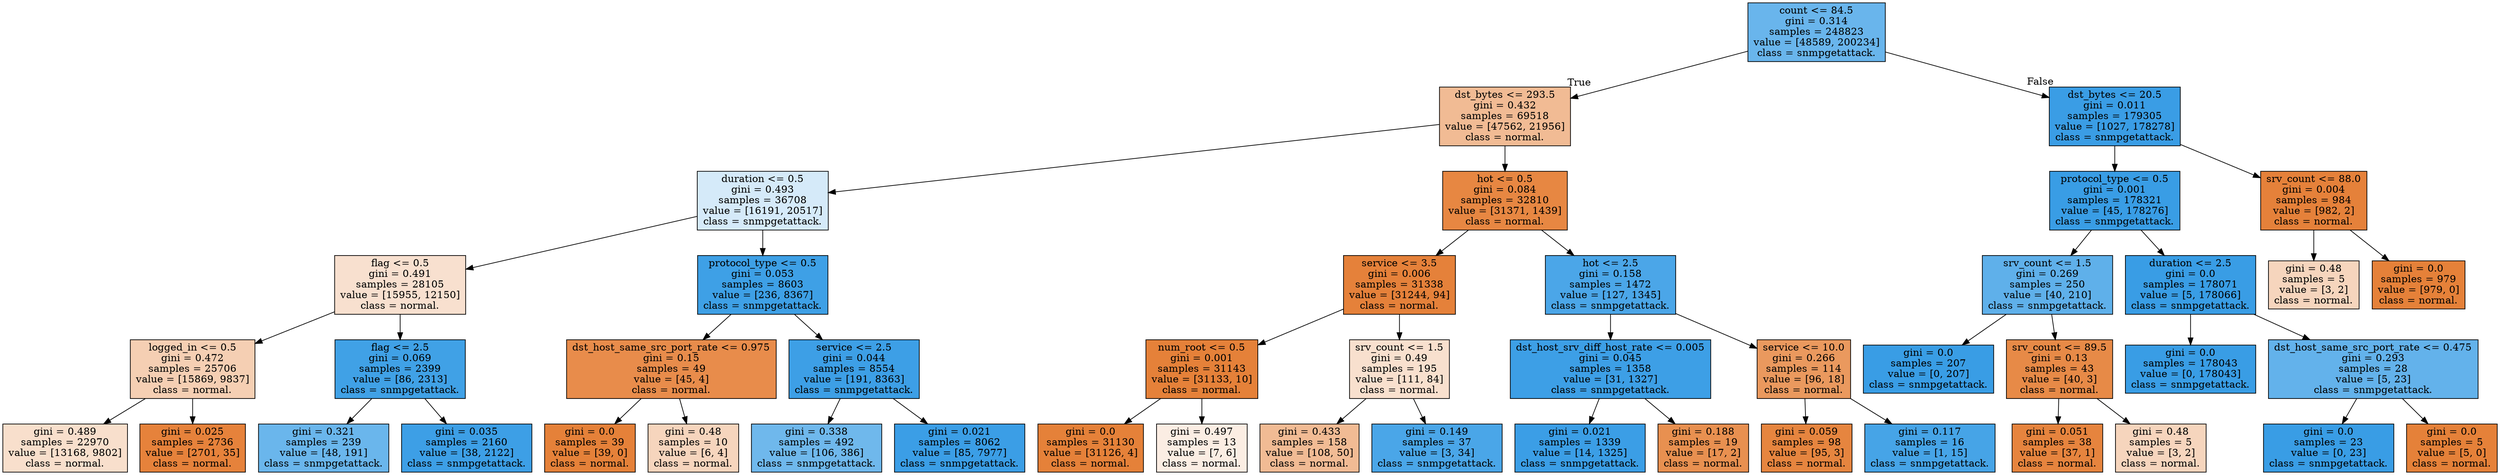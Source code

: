 digraph Tree {
node [shape=box, style="filled", color="black"] ;
0 [label="count <= 84.5\ngini = 0.314\nsamples = 248823\nvalue = [48589, 200234]\nclass = snmpgetattack.", fillcolor="#399de5c1"] ;
1 [label="dst_bytes <= 293.5\ngini = 0.432\nsamples = 69518\nvalue = [47562, 21956]\nclass = normal.", fillcolor="#e5813989"] ;
0 -> 1 [labeldistance=2.5, labelangle=45, headlabel="True"] ;
2 [label="duration <= 0.5\ngini = 0.493\nsamples = 36708\nvalue = [16191, 20517]\nclass = snmpgetattack.", fillcolor="#399de536"] ;
1 -> 2 ;
3 [label="flag <= 0.5\ngini = 0.491\nsamples = 28105\nvalue = [15955, 12150]\nclass = normal.", fillcolor="#e581393d"] ;
2 -> 3 ;
4 [label="logged_in <= 0.5\ngini = 0.472\nsamples = 25706\nvalue = [15869, 9837]\nclass = normal.", fillcolor="#e5813961"] ;
3 -> 4 ;
5 [label="gini = 0.489\nsamples = 22970\nvalue = [13168, 9802]\nclass = normal.", fillcolor="#e5813941"] ;
4 -> 5 ;
6 [label="gini = 0.025\nsamples = 2736\nvalue = [2701, 35]\nclass = normal.", fillcolor="#e58139fc"] ;
4 -> 6 ;
7 [label="flag <= 2.5\ngini = 0.069\nsamples = 2399\nvalue = [86, 2313]\nclass = snmpgetattack.", fillcolor="#399de5f6"] ;
3 -> 7 ;
8 [label="gini = 0.321\nsamples = 239\nvalue = [48, 191]\nclass = snmpgetattack.", fillcolor="#399de5bf"] ;
7 -> 8 ;
9 [label="gini = 0.035\nsamples = 2160\nvalue = [38, 2122]\nclass = snmpgetattack.", fillcolor="#399de5fa"] ;
7 -> 9 ;
10 [label="protocol_type <= 0.5\ngini = 0.053\nsamples = 8603\nvalue = [236, 8367]\nclass = snmpgetattack.", fillcolor="#399de5f8"] ;
2 -> 10 ;
11 [label="dst_host_same_src_port_rate <= 0.975\ngini = 0.15\nsamples = 49\nvalue = [45, 4]\nclass = normal.", fillcolor="#e58139e8"] ;
10 -> 11 ;
12 [label="gini = 0.0\nsamples = 39\nvalue = [39, 0]\nclass = normal.", fillcolor="#e58139ff"] ;
11 -> 12 ;
13 [label="gini = 0.48\nsamples = 10\nvalue = [6, 4]\nclass = normal.", fillcolor="#e5813955"] ;
11 -> 13 ;
14 [label="service <= 2.5\ngini = 0.044\nsamples = 8554\nvalue = [191, 8363]\nclass = snmpgetattack.", fillcolor="#399de5f9"] ;
10 -> 14 ;
15 [label="gini = 0.338\nsamples = 492\nvalue = [106, 386]\nclass = snmpgetattack.", fillcolor="#399de5b9"] ;
14 -> 15 ;
16 [label="gini = 0.021\nsamples = 8062\nvalue = [85, 7977]\nclass = snmpgetattack.", fillcolor="#399de5fc"] ;
14 -> 16 ;
17 [label="hot <= 0.5\ngini = 0.084\nsamples = 32810\nvalue = [31371, 1439]\nclass = normal.", fillcolor="#e58139f3"] ;
1 -> 17 ;
18 [label="service <= 3.5\ngini = 0.006\nsamples = 31338\nvalue = [31244, 94]\nclass = normal.", fillcolor="#e58139fe"] ;
17 -> 18 ;
19 [label="num_root <= 0.5\ngini = 0.001\nsamples = 31143\nvalue = [31133, 10]\nclass = normal.", fillcolor="#e58139ff"] ;
18 -> 19 ;
20 [label="gini = 0.0\nsamples = 31130\nvalue = [31126, 4]\nclass = normal.", fillcolor="#e58139ff"] ;
19 -> 20 ;
21 [label="gini = 0.497\nsamples = 13\nvalue = [7, 6]\nclass = normal.", fillcolor="#e5813924"] ;
19 -> 21 ;
22 [label="srv_count <= 1.5\ngini = 0.49\nsamples = 195\nvalue = [111, 84]\nclass = normal.", fillcolor="#e581393e"] ;
18 -> 22 ;
23 [label="gini = 0.433\nsamples = 158\nvalue = [108, 50]\nclass = normal.", fillcolor="#e5813989"] ;
22 -> 23 ;
24 [label="gini = 0.149\nsamples = 37\nvalue = [3, 34]\nclass = snmpgetattack.", fillcolor="#399de5e9"] ;
22 -> 24 ;
25 [label="hot <= 2.5\ngini = 0.158\nsamples = 1472\nvalue = [127, 1345]\nclass = snmpgetattack.", fillcolor="#399de5e7"] ;
17 -> 25 ;
26 [label="dst_host_srv_diff_host_rate <= 0.005\ngini = 0.045\nsamples = 1358\nvalue = [31, 1327]\nclass = snmpgetattack.", fillcolor="#399de5f9"] ;
25 -> 26 ;
27 [label="gini = 0.021\nsamples = 1339\nvalue = [14, 1325]\nclass = snmpgetattack.", fillcolor="#399de5fc"] ;
26 -> 27 ;
28 [label="gini = 0.188\nsamples = 19\nvalue = [17, 2]\nclass = normal.", fillcolor="#e58139e1"] ;
26 -> 28 ;
29 [label="service <= 10.0\ngini = 0.266\nsamples = 114\nvalue = [96, 18]\nclass = normal.", fillcolor="#e58139cf"] ;
25 -> 29 ;
30 [label="gini = 0.059\nsamples = 98\nvalue = [95, 3]\nclass = normal.", fillcolor="#e58139f7"] ;
29 -> 30 ;
31 [label="gini = 0.117\nsamples = 16\nvalue = [1, 15]\nclass = snmpgetattack.", fillcolor="#399de5ee"] ;
29 -> 31 ;
32 [label="dst_bytes <= 20.5\ngini = 0.011\nsamples = 179305\nvalue = [1027, 178278]\nclass = snmpgetattack.", fillcolor="#399de5fe"] ;
0 -> 32 [labeldistance=2.5, labelangle=-45, headlabel="False"] ;
33 [label="protocol_type <= 0.5\ngini = 0.001\nsamples = 178321\nvalue = [45, 178276]\nclass = snmpgetattack.", fillcolor="#399de5ff"] ;
32 -> 33 ;
34 [label="srv_count <= 1.5\ngini = 0.269\nsamples = 250\nvalue = [40, 210]\nclass = snmpgetattack.", fillcolor="#399de5ce"] ;
33 -> 34 ;
35 [label="gini = 0.0\nsamples = 207\nvalue = [0, 207]\nclass = snmpgetattack.", fillcolor="#399de5ff"] ;
34 -> 35 ;
36 [label="srv_count <= 89.5\ngini = 0.13\nsamples = 43\nvalue = [40, 3]\nclass = normal.", fillcolor="#e58139ec"] ;
34 -> 36 ;
37 [label="gini = 0.051\nsamples = 38\nvalue = [37, 1]\nclass = normal.", fillcolor="#e58139f8"] ;
36 -> 37 ;
38 [label="gini = 0.48\nsamples = 5\nvalue = [3, 2]\nclass = normal.", fillcolor="#e5813955"] ;
36 -> 38 ;
39 [label="duration <= 2.5\ngini = 0.0\nsamples = 178071\nvalue = [5, 178066]\nclass = snmpgetattack.", fillcolor="#399de5ff"] ;
33 -> 39 ;
40 [label="gini = 0.0\nsamples = 178043\nvalue = [0, 178043]\nclass = snmpgetattack.", fillcolor="#399de5ff"] ;
39 -> 40 ;
41 [label="dst_host_same_src_port_rate <= 0.475\ngini = 0.293\nsamples = 28\nvalue = [5, 23]\nclass = snmpgetattack.", fillcolor="#399de5c8"] ;
39 -> 41 ;
42 [label="gini = 0.0\nsamples = 23\nvalue = [0, 23]\nclass = snmpgetattack.", fillcolor="#399de5ff"] ;
41 -> 42 ;
43 [label="gini = 0.0\nsamples = 5\nvalue = [5, 0]\nclass = normal.", fillcolor="#e58139ff"] ;
41 -> 43 ;
44 [label="srv_count <= 88.0\ngini = 0.004\nsamples = 984\nvalue = [982, 2]\nclass = normal.", fillcolor="#e58139fe"] ;
32 -> 44 ;
45 [label="gini = 0.48\nsamples = 5\nvalue = [3, 2]\nclass = normal.", fillcolor="#e5813955"] ;
44 -> 45 ;
46 [label="gini = 0.0\nsamples = 979\nvalue = [979, 0]\nclass = normal.", fillcolor="#e58139ff"] ;
44 -> 46 ;
}